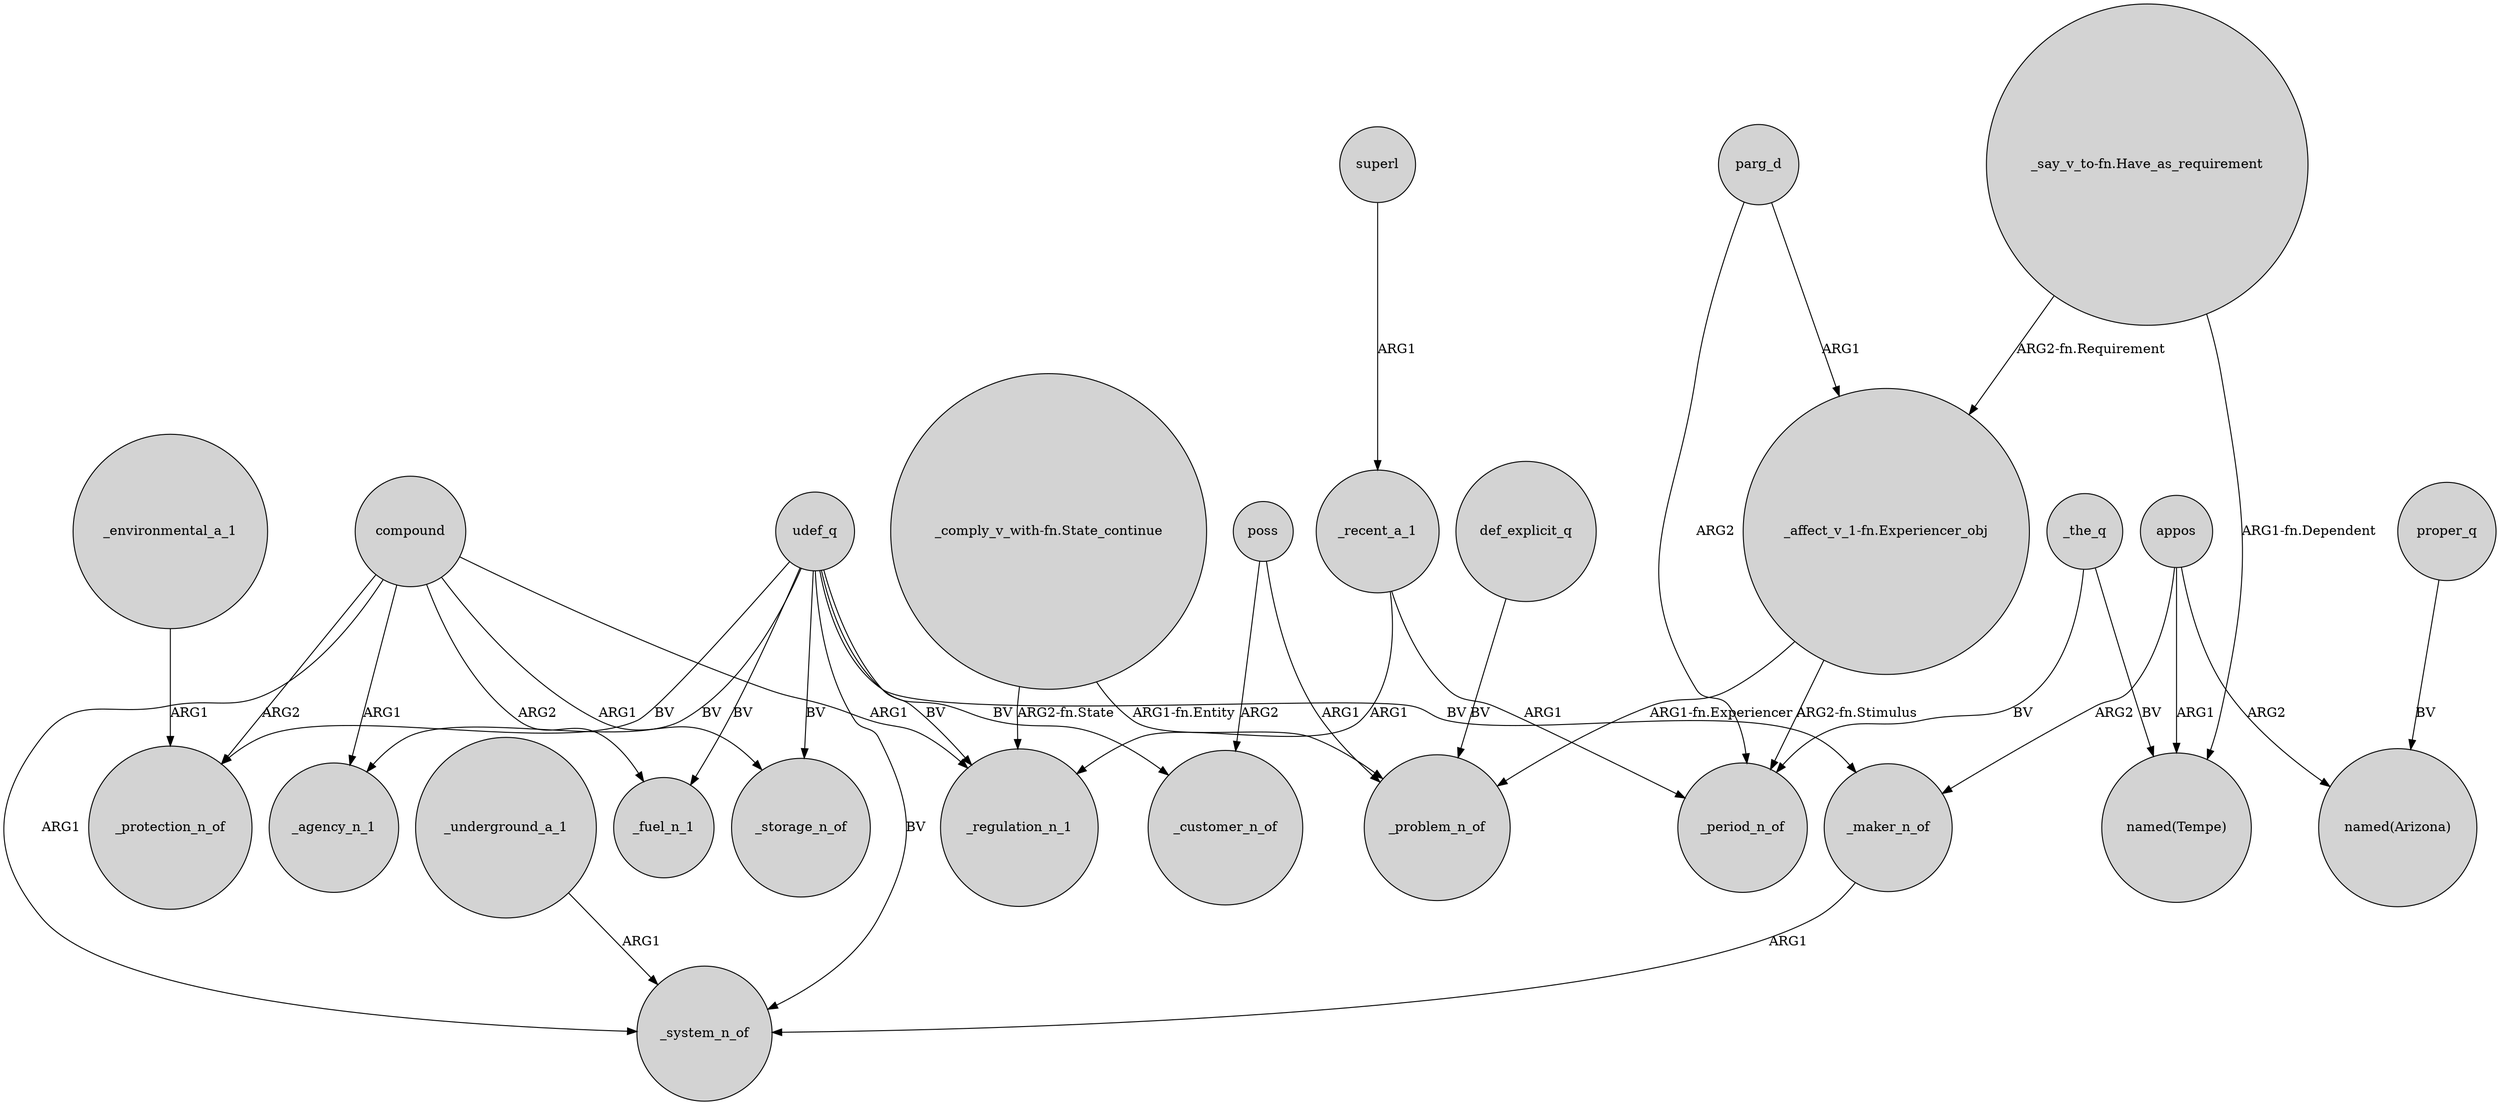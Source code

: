 digraph {
	node [shape=circle style=filled]
	compound -> _system_n_of [label=ARG1]
	compound -> _agency_n_1 [label=ARG1]
	"_affect_v_1-fn.Experiencer_obj" -> _problem_n_of [label="ARG1-fn.Experiencer"]
	proper_q -> "named(Arizona)" [label=BV]
	udef_q -> _agency_n_1 [label=BV]
	udef_q -> _fuel_n_1 [label=BV]
	"_comply_v_with-fn.State_continue" -> _problem_n_of [label="ARG1-fn.Entity"]
	poss -> _problem_n_of [label=ARG1]
	udef_q -> _storage_n_of [label=BV]
	"_comply_v_with-fn.State_continue" -> _regulation_n_1 [label="ARG2-fn.State"]
	_recent_a_1 -> _period_n_of [label=ARG1]
	udef_q -> _maker_n_of [label=BV]
	def_explicit_q -> _problem_n_of [label=BV]
	udef_q -> _protection_n_of [label=BV]
	compound -> _regulation_n_1 [label=ARG1]
	_the_q -> "named(Tempe)" [label=BV]
	"_affect_v_1-fn.Experiencer_obj" -> _period_n_of [label="ARG2-fn.Stimulus"]
	appos -> _maker_n_of [label=ARG2]
	parg_d -> "_affect_v_1-fn.Experiencer_obj" [label=ARG1]
	_recent_a_1 -> _regulation_n_1 [label=ARG1]
	_underground_a_1 -> _system_n_of [label=ARG1]
	udef_q -> _regulation_n_1 [label=BV]
	udef_q -> _system_n_of [label=BV]
	poss -> _customer_n_of [label=ARG2]
	udef_q -> _customer_n_of [label=BV]
	compound -> _storage_n_of [label=ARG1]
	_environmental_a_1 -> _protection_n_of [label=ARG1]
	superl -> _recent_a_1 [label=ARG1]
	compound -> _protection_n_of [label=ARG2]
	parg_d -> _period_n_of [label=ARG2]
	_the_q -> _period_n_of [label=BV]
	"_say_v_to-fn.Have_as_requirement" -> "_affect_v_1-fn.Experiencer_obj" [label="ARG2-fn.Requirement"]
	appos -> "named(Arizona)" [label=ARG2]
	appos -> "named(Tempe)" [label=ARG1]
	_maker_n_of -> _system_n_of [label=ARG1]
	compound -> _fuel_n_1 [label=ARG2]
	"_say_v_to-fn.Have_as_requirement" -> "named(Tempe)" [label="ARG1-fn.Dependent"]
}
